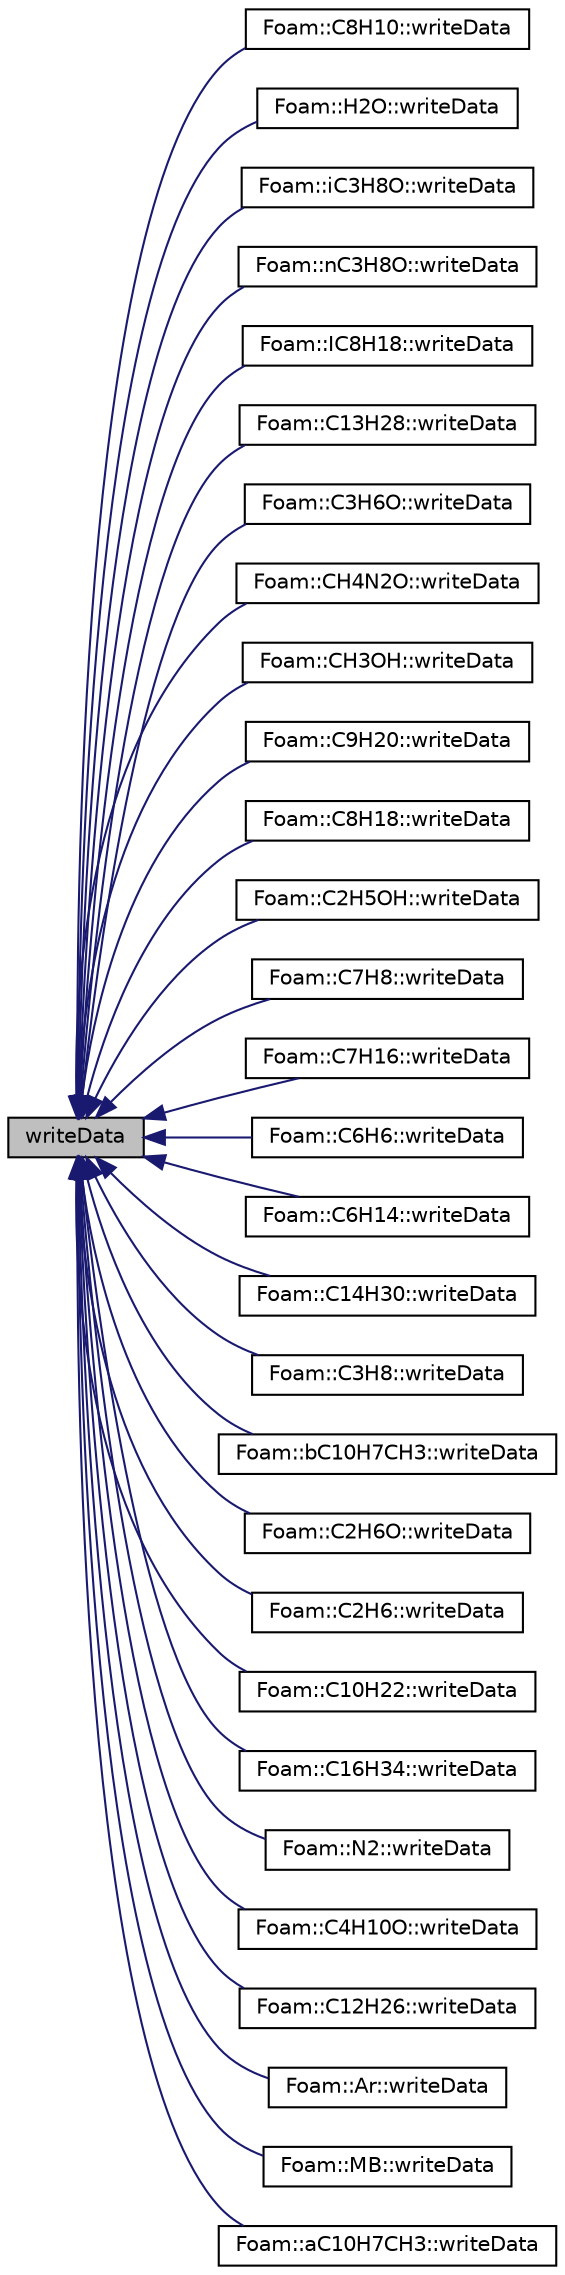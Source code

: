 digraph "writeData"
{
  bgcolor="transparent";
  edge [fontname="Helvetica",fontsize="10",labelfontname="Helvetica",labelfontsize="10"];
  node [fontname="Helvetica",fontsize="10",shape=record];
  rankdir="LR";
  Node1 [label="writeData",height=0.2,width=0.4,color="black", fillcolor="grey75", style="filled", fontcolor="black"];
  Node1 -> Node2 [dir="back",color="midnightblue",fontsize="10",style="solid",fontname="Helvetica"];
  Node2 [label="Foam::C8H10::writeData",height=0.2,width=0.4,color="black",URL="$a00187.html#a3f337a79b0eea9e1a8a6381894c6cdf9",tooltip="Write the function coefficients. "];
  Node1 -> Node3 [dir="back",color="midnightblue",fontsize="10",style="solid",fontname="Helvetica"];
  Node3 [label="Foam::H2O::writeData",height=0.2,width=0.4,color="black",URL="$a00962.html#a3f337a79b0eea9e1a8a6381894c6cdf9",tooltip="Write the function coefficients. "];
  Node1 -> Node4 [dir="back",color="midnightblue",fontsize="10",style="solid",fontname="Helvetica"];
  Node4 [label="Foam::iC3H8O::writeData",height=0.2,width=0.4,color="black",URL="$a01022.html#a3f337a79b0eea9e1a8a6381894c6cdf9",tooltip="Write the function coefficients. "];
  Node1 -> Node5 [dir="back",color="midnightblue",fontsize="10",style="solid",fontname="Helvetica"];
  Node5 [label="Foam::nC3H8O::writeData",height=0.2,width=0.4,color="black",URL="$a01573.html#a3f337a79b0eea9e1a8a6381894c6cdf9",tooltip="Write the function coefficients. "];
  Node1 -> Node6 [dir="back",color="midnightblue",fontsize="10",style="solid",fontname="Helvetica"];
  Node6 [label="Foam::IC8H18::writeData",height=0.2,width=0.4,color="black",URL="$a01023.html#a3f337a79b0eea9e1a8a6381894c6cdf9",tooltip="Write the function coefficients. "];
  Node1 -> Node7 [dir="back",color="midnightblue",fontsize="10",style="solid",fontname="Helvetica"];
  Node7 [label="Foam::C13H28::writeData",height=0.2,width=0.4,color="black",URL="$a00174.html#a3f337a79b0eea9e1a8a6381894c6cdf9",tooltip="Write the function coefficients. "];
  Node1 -> Node8 [dir="back",color="midnightblue",fontsize="10",style="solid",fontname="Helvetica"];
  Node8 [label="Foam::C3H6O::writeData",height=0.2,width=0.4,color="black",URL="$a00180.html#a3f337a79b0eea9e1a8a6381894c6cdf9",tooltip="Write the function coefficients. "];
  Node1 -> Node9 [dir="back",color="midnightblue",fontsize="10",style="solid",fontname="Helvetica"];
  Node9 [label="Foam::CH4N2O::writeData",height=0.2,width=0.4,color="black",URL="$a00266.html#a3f337a79b0eea9e1a8a6381894c6cdf9",tooltip="Write the function coefficients. "];
  Node1 -> Node10 [dir="back",color="midnightblue",fontsize="10",style="solid",fontname="Helvetica"];
  Node10 [label="Foam::CH3OH::writeData",height=0.2,width=0.4,color="black",URL="$a00265.html#a3f337a79b0eea9e1a8a6381894c6cdf9",tooltip="Write the function coefficients. "];
  Node1 -> Node11 [dir="back",color="midnightblue",fontsize="10",style="solid",fontname="Helvetica"];
  Node11 [label="Foam::C9H20::writeData",height=0.2,width=0.4,color="black",URL="$a00189.html#a3f337a79b0eea9e1a8a6381894c6cdf9",tooltip="Write the function coefficients. "];
  Node1 -> Node12 [dir="back",color="midnightblue",fontsize="10",style="solid",fontname="Helvetica"];
  Node12 [label="Foam::C8H18::writeData",height=0.2,width=0.4,color="black",URL="$a00188.html#a3f337a79b0eea9e1a8a6381894c6cdf9",tooltip="Write the function coefficients. "];
  Node1 -> Node13 [dir="back",color="midnightblue",fontsize="10",style="solid",fontname="Helvetica"];
  Node13 [label="Foam::C2H5OH::writeData",height=0.2,width=0.4,color="black",URL="$a00177.html#a3f337a79b0eea9e1a8a6381894c6cdf9",tooltip="Write the function coefficients. "];
  Node1 -> Node14 [dir="back",color="midnightblue",fontsize="10",style="solid",fontname="Helvetica"];
  Node14 [label="Foam::C7H8::writeData",height=0.2,width=0.4,color="black",URL="$a00186.html#a3f337a79b0eea9e1a8a6381894c6cdf9",tooltip="Write the function coefficients. "];
  Node1 -> Node15 [dir="back",color="midnightblue",fontsize="10",style="solid",fontname="Helvetica"];
  Node15 [label="Foam::C7H16::writeData",height=0.2,width=0.4,color="black",URL="$a00185.html#a3f337a79b0eea9e1a8a6381894c6cdf9",tooltip="Write the function coefficients. "];
  Node1 -> Node16 [dir="back",color="midnightblue",fontsize="10",style="solid",fontname="Helvetica"];
  Node16 [label="Foam::C6H6::writeData",height=0.2,width=0.4,color="black",URL="$a00184.html#a3f337a79b0eea9e1a8a6381894c6cdf9",tooltip="Write the function coefficients. "];
  Node1 -> Node17 [dir="back",color="midnightblue",fontsize="10",style="solid",fontname="Helvetica"];
  Node17 [label="Foam::C6H14::writeData",height=0.2,width=0.4,color="black",URL="$a00183.html#a3f337a79b0eea9e1a8a6381894c6cdf9",tooltip="Write the function coefficients. "];
  Node1 -> Node18 [dir="back",color="midnightblue",fontsize="10",style="solid",fontname="Helvetica"];
  Node18 [label="Foam::C14H30::writeData",height=0.2,width=0.4,color="black",URL="$a00175.html#a3f337a79b0eea9e1a8a6381894c6cdf9",tooltip="Write the function coefficients. "];
  Node1 -> Node19 [dir="back",color="midnightblue",fontsize="10",style="solid",fontname="Helvetica"];
  Node19 [label="Foam::C3H8::writeData",height=0.2,width=0.4,color="black",URL="$a00181.html#a3f337a79b0eea9e1a8a6381894c6cdf9",tooltip="Write the function coefficients. "];
  Node1 -> Node20 [dir="back",color="midnightblue",fontsize="10",style="solid",fontname="Helvetica"];
  Node20 [label="Foam::bC10H7CH3::writeData",height=0.2,width=0.4,color="black",URL="$a00127.html#a3f337a79b0eea9e1a8a6381894c6cdf9",tooltip="Write the function coefficients. "];
  Node1 -> Node21 [dir="back",color="midnightblue",fontsize="10",style="solid",fontname="Helvetica"];
  Node21 [label="Foam::C2H6O::writeData",height=0.2,width=0.4,color="black",URL="$a00179.html#a3f337a79b0eea9e1a8a6381894c6cdf9",tooltip="Write the function coefficients. "];
  Node1 -> Node22 [dir="back",color="midnightblue",fontsize="10",style="solid",fontname="Helvetica"];
  Node22 [label="Foam::C2H6::writeData",height=0.2,width=0.4,color="black",URL="$a00178.html#a3f337a79b0eea9e1a8a6381894c6cdf9",tooltip="Write the function coefficients. "];
  Node1 -> Node23 [dir="back",color="midnightblue",fontsize="10",style="solid",fontname="Helvetica"];
  Node23 [label="Foam::C10H22::writeData",height=0.2,width=0.4,color="black",URL="$a00172.html#a3f337a79b0eea9e1a8a6381894c6cdf9",tooltip="Write the function coefficients. "];
  Node1 -> Node24 [dir="back",color="midnightblue",fontsize="10",style="solid",fontname="Helvetica"];
  Node24 [label="Foam::C16H34::writeData",height=0.2,width=0.4,color="black",URL="$a00176.html#a3f337a79b0eea9e1a8a6381894c6cdf9",tooltip="Write the function coefficients. "];
  Node1 -> Node25 [dir="back",color="midnightblue",fontsize="10",style="solid",fontname="Helvetica"];
  Node25 [label="Foam::N2::writeData",height=0.2,width=0.4,color="black",URL="$a01566.html#a3f337a79b0eea9e1a8a6381894c6cdf9",tooltip="Write the function coefficients. "];
  Node1 -> Node26 [dir="back",color="midnightblue",fontsize="10",style="solid",fontname="Helvetica"];
  Node26 [label="Foam::C4H10O::writeData",height=0.2,width=0.4,color="black",URL="$a00182.html#a3f337a79b0eea9e1a8a6381894c6cdf9",tooltip="Write the function coefficients. "];
  Node1 -> Node27 [dir="back",color="midnightblue",fontsize="10",style="solid",fontname="Helvetica"];
  Node27 [label="Foam::C12H26::writeData",height=0.2,width=0.4,color="black",URL="$a00173.html#a3f337a79b0eea9e1a8a6381894c6cdf9",tooltip="Write the function coefficients. "];
  Node1 -> Node28 [dir="back",color="midnightblue",fontsize="10",style="solid",fontname="Helvetica"];
  Node28 [label="Foam::Ar::writeData",height=0.2,width=0.4,color="black",URL="$a00064.html#a3f337a79b0eea9e1a8a6381894c6cdf9",tooltip="Write the function coefficients. "];
  Node1 -> Node29 [dir="back",color="midnightblue",fontsize="10",style="solid",fontname="Helvetica"];
  Node29 [label="Foam::MB::writeData",height=0.2,width=0.4,color="black",URL="$a01453.html#a3f337a79b0eea9e1a8a6381894c6cdf9",tooltip="Write the function coefficients. "];
  Node1 -> Node30 [dir="back",color="midnightblue",fontsize="10",style="solid",fontname="Helvetica"];
  Node30 [label="Foam::aC10H7CH3::writeData",height=0.2,width=0.4,color="black",URL="$a00012.html#a3f337a79b0eea9e1a8a6381894c6cdf9",tooltip="Write the function coefficients. "];
}
